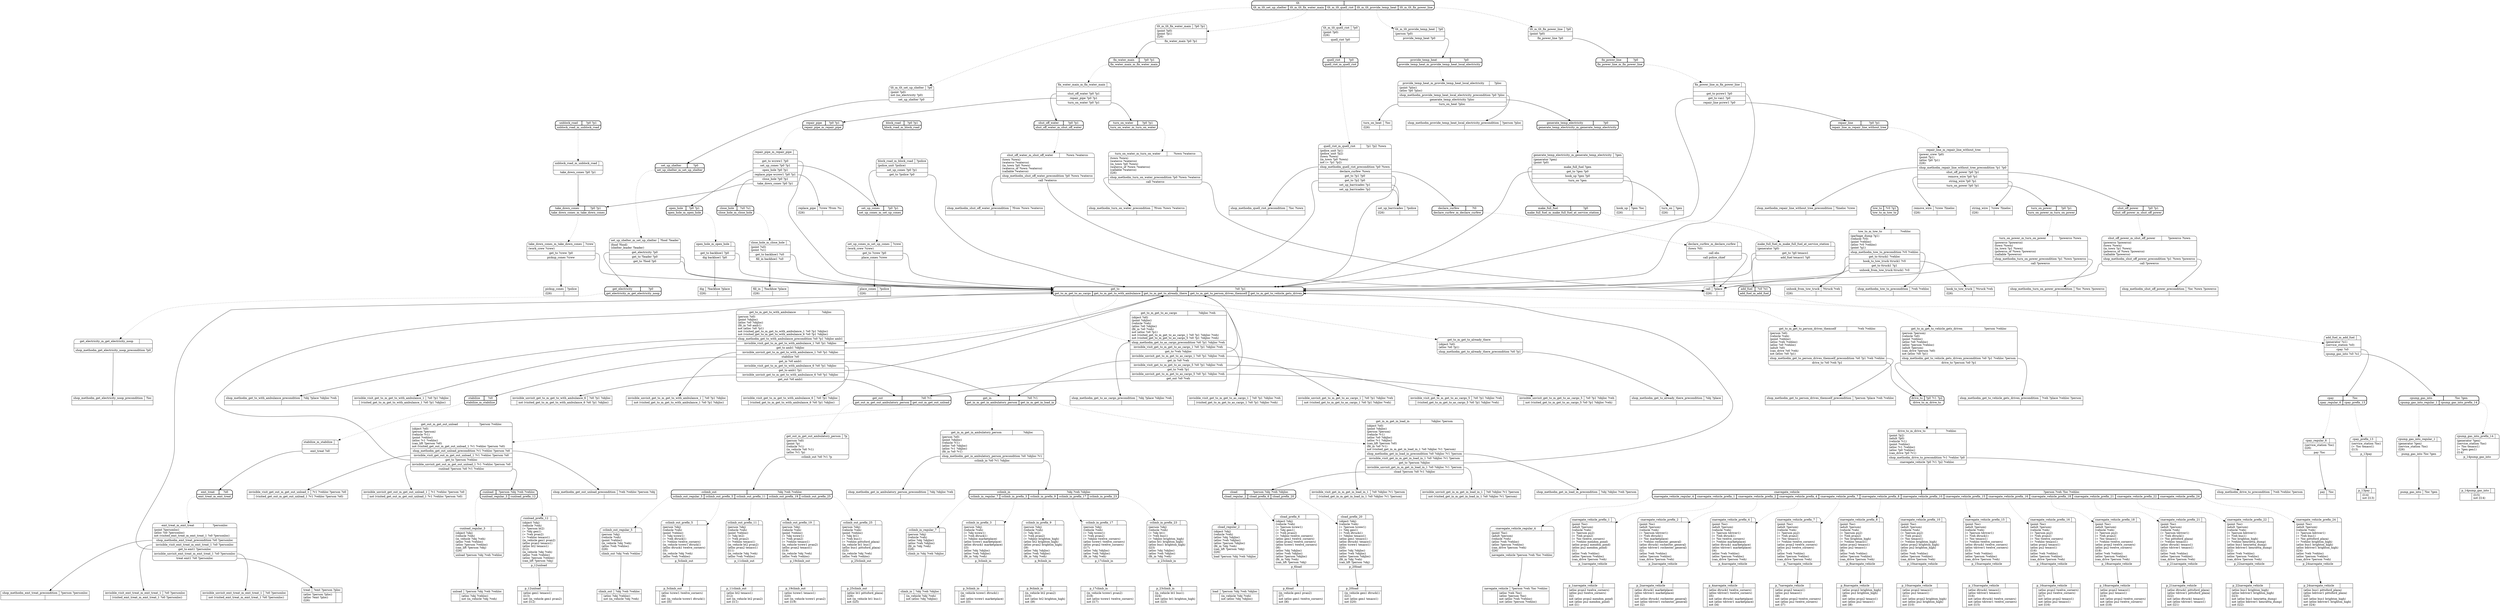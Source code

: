 // Generated by Hype
digraph "somedomain" {
  nodesep=1
  ranksep=1
  // Operators
  node [shape=record]
  "navegate_vehicle" [
    label="{{navegate_vehicle|?person ?veh ?loc ?vehloc}|{|(atloc ?veh ?loc)\l(atloc ?person ?loc)\lnot (atloc ?veh ?vehloc)\lnot (atloc ?person ?vehloc)\l}}"
  ]
  "climb_in" [
    label="{{climb_in|?obj ?veh ?objloc}|{|(in_vehicle ?obj ?veh)\lnot (atloc ?obj ?objloc)\l}}"
  ]
  "climb_out" [
    label="{{climb_out|?obj ?veh ?vehloc}|{|(atloc ?obj ?vehloc)\lnot (in_vehicle ?obj ?veh)\l}}"
  ]
  "load" [
    label="{{load|?person ?obj ?veh ?objloc}|{|(in_vehicle ?obj ?veh)\lnot (atloc ?obj ?objloc)\l}}"
  ]
  "unload" [
    label="{{unload|?person ?obj ?veh ?vehloc}|{|(atloc ?obj ?vehloc)\lnot (in_vehicle ?obj ?veh)\l}}"
  ]
  "treat" [
    label="{{treat|?emt ?person ?ploc}|{(atloc ?person ?ploc)\l(atloc ?emt ?ploc)\l(l26)\l|}}"
  ]
  "call" [
    label="{{call|?place}|{(l26)\l|}}"
  ]
  "remove_wire" [
    label="{{remove_wire|?crew ?lineloc}|{(l26)\l|}}"
  ]
  "string_wire" [
    label="{{string_wire|?crew ?lineloc}|{(l26)\l|}}"
  ]
  "hook_up" [
    label="{{hook_up|?gen ?loc}|{(l26)\l|}}"
  ]
  "turn_on" [
    label="{{turn_on|?gen}|{(l26)\l|}}"
  ]
  "pay" [
    label="{{pay|?loc}|{|}}"
  ]
  "pump_gas_into" [
    label="{{pump_gas_into|?loc ?gen}|{|}}"
  ]
  "turn_on_heat" [
    label="{{turn_on_heat|?loc}|{(l26)\l|}}"
  ]
  "set_up_barricades" [
    label="{{set_up_barricades|?police}|{(l26)\l|}}"
  ]
  "place_cones" [
    label="{{place_cones|?police}|{(l26)\l|}}"
  ]
  "pickup_cones" [
    label="{{pickup_cones|?police}|{(l26)\l|}}"
  ]
  "hook_to_tow_truck" [
    label="{{hook_to_tow_truck|?ttruck ?veh}|{(l26)\l|}}"
  ]
  "unhook_from_tow_truck" [
    label="{{unhook_from_tow_truck|?ttruck ?veh}|{(l26)\l|}}"
  ]
  "dig" [
    label="{{dig|?backhoe ?place}|{(l26)\l|}}"
  ]
  "fill_in" [
    label="{{fill_in|?backhoe ?place}|{(l26)\l|}}"
  ]
  "replace_pipe" [
    label="{{replace_pipe|?crew ?from ?to}|{(l26)\l|}}"
  ]
  "p_1navegate_vehicle" [
    label="{{p_1navegate_vehicle|}|{|(atloc pvan2 twelve_corners)\l(atloc pu2 twelve_corners)\l(l2)\lnot (atloc pvan2 mendon_pond)\lnot (atloc pu2 mendon_pond)\lnot (l1)\l}}"
  ]
  "p_2navegate_vehicle" [
    label="{{p_2navegate_vehicle|}|{|(atloc dtruck1 marketplace)\l(atloc tdriver1 marketplace)\l(l3)\lnot (atloc dtruck1 rochester_general)\lnot (atloc tdriver1 rochester_general)\lnot (l2)\l}}"
  ]
  "p_3climb_in" [
    label="{{p_3climb_in|}|{|(in_vehicle tcrew1 dtruck1)\l(l4)\lnot (atloc tcrew1 marketplace)\lnot (l3)\l}}"
  ]
  "p_4navegate_vehicle" [
    label="{{p_4navegate_vehicle|}|{|(atloc dtruck1 twelve_corners)\l(atloc tdriver1 twelve_corners)\l(l5)\lnot (atloc dtruck1 marketplace)\lnot (atloc tdriver1 marketplace)\lnot (l4)\l}}"
  ]
  "p_5climb_out" [
    label="{{p_5climb_out|}|{|(atloc tcrew1 twelve_corners)\l(l6)\lnot (in_vehicle tcrew1 dtruck1)\lnot (l5)\l}}"
  ]
  "p_6load" [
    label="{{p_6load|}|{|(in_vehicle gen1 pvan2)\l(l7)\lnot (atloc gen1 twelve_corners)\lnot (l6)\l}}"
  ]
  "p_7navegate_vehicle" [
    label="{{p_7navegate_vehicle|}|{|(atloc pvan2 texaco1)\l(atloc pu2 texaco1)\l(l8)\lnot (atloc pvan2 twelve_corners)\lnot (atloc pu2 twelve_corners)\lnot (l7)\l}}"
  ]
  "p_8navegate_vehicle" [
    label="{{p_8navegate_vehicle|}|{|(atloc pvan2 brighton_high)\l(atloc pu2 brighton_high)\l(l9)\lnot (atloc pvan2 texaco1)\lnot (atloc pu2 texaco1)\lnot (l8)\l}}"
  ]
  "p_9climb_in" [
    label="{{p_9climb_in|}|{|(in_vehicle ht2 pvan2)\l(l10)\lnot (atloc ht2 brighton_high)\lnot (l9)\l}}"
  ]
  "p_10navegate_vehicle" [
    label="{{p_10navegate_vehicle|}|{|(atloc pvan2 texaco1)\l(atloc pu2 texaco1)\l(l11)\lnot (atloc pvan2 brighton_high)\lnot (atloc pu2 brighton_high)\lnot (l10)\l}}"
  ]
  "p_11climb_out" [
    label="{{p_11climb_out|}|{|(atloc ht2 texaco1)\l(l12)\lnot (in_vehicle ht2 pvan2)\lnot (l11)\l}}"
  ]
  "p_12unload" [
    label="{{p_12unload|}|{|(atloc gen1 texaco1)\l(l13)\lnot (in_vehicle gen1 pvan2)\lnot (l12)\l}}"
  ]
  "p_13pay" [
    label="{{p_13pay|}|{|(l14)\lnot (l13)\l}}"
  ]
  "p_14pump_gas_into" [
    label="{{p_14pump_gas_into|}|{|(l15)\lnot (l14)\l}}"
  ]
  "p_15navegate_vehicle" [
    label="{{p_15navegate_vehicle|}|{|(atloc dtruck1 texaco1)\l(atloc tdriver1 texaco1)\l(l16)\lnot (atloc dtruck1 twelve_corners)\lnot (atloc tdriver1 twelve_corners)\lnot (l15)\l}}"
  ]
  "p_16navegate_vehicle" [
    label="{{p_16navegate_vehicle|}|{|(atloc pvan2 twelve_corners)\l(atloc pu2 twelve_corners)\l(l17)\lnot (atloc pvan2 texaco1)\lnot (atloc pu2 texaco1)\lnot (l16)\l}}"
  ]
  "p_17climb_in" [
    label="{{p_17climb_in|}|{|(in_vehicle tcrew1 pvan2)\l(l18)\lnot (atloc tcrew1 twelve_corners)\lnot (l17)\l}}"
  ]
  "p_18navegate_vehicle" [
    label="{{p_18navegate_vehicle|}|{|(atloc pvan2 texaco1)\l(atloc pu2 texaco1)\l(l19)\lnot (atloc pvan2 twelve_corners)\lnot (atloc pu2 twelve_corners)\lnot (l18)\l}}"
  ]
  "p_19climb_out" [
    label="{{p_19climb_out|}|{|(atloc tcrew1 texaco1)\l(l20)\lnot (in_vehicle tcrew1 pvan2)\lnot (l19)\l}}"
  ]
  "p_20load" [
    label="{{p_20load|}|{|(in_vehicle gen1 dtruck1)\l(l21)\lnot (atloc gen1 texaco1)\lnot (l20)\l}}"
  ]
  "p_21navegate_vehicle" [
    label="{{p_21navegate_vehicle|}|{|(atloc dtruck1 pittsford_plaza)\l(atloc tdriver1 pittsford_plaza)\l(l22)\lnot (atloc dtruck1 texaco1)\lnot (atloc tdriver1 texaco1)\lnot (l21)\l}}"
  ]
  "p_22navegate_vehicle" [
    label="{{p_22navegate_vehicle|}|{|(atloc bus1 brighton_high)\l(atloc bdriver1 brighton_high)\l(l23)\lnot (atloc bus1 henrietta_dump)\lnot (atloc bdriver1 henrietta_dump)\lnot (l22)\l}}"
  ]
  "p_23climb_in" [
    label="{{p_23climb_in|}|{|(in_vehicle ht1 bus1)\l(l24)\lnot (atloc ht1 brighton_high)\lnot (l23)\l}}"
  ]
  "p_24navegate_vehicle" [
    label="{{p_24navegate_vehicle|}|{|(atloc bus1 pittsford_plaza)\l(atloc bdriver1 pittsford_plaza)\l(l25)\lnot (atloc bus1 brighton_high)\lnot (atloc bdriver1 brighton_high)\lnot (l24)\l}}"
  ]
  "p_25climb_out" [
    label="{{p_25climb_out|}|{|(atloc ht1 pittsford_plaza)\l(l26)\lnot (in_vehicle ht1 bus1)\lnot (l25)\l}}"
  ]
  "shop_methodm_quell_riot_precondition" [
    label="{{shop_methodm_quell_riot_precondition|?loc ?town}|{|}}"
  ]
  "shop_methodm_provide_temp_heat_local_electricity_precondition" [
    label="{{shop_methodm_provide_temp_heat_local_electricity_precondition|?person ?ploc}|{|}}"
  ]
  "shop_methodm_get_electricity_noop_precondition" [
    label="{{shop_methodm_get_electricity_noop_precondition|?loc}|{|}}"
  ]
  "shop_methodm_tow_to_precondition" [
    label="{{shop_methodm_tow_to_precondition|?veh ?vehloc}|{|}}"
  ]
  "shop_methodm_repair_line_without_tree_precondition" [
    label="{{shop_methodm_repair_line_without_tree_precondition|?lineloc ?crew}|{|}}"
  ]
  "shop_methodm_shut_off_power_precondition" [
    label="{{shop_methodm_shut_off_power_precondition|?loc ?town ?powerco}|{|}}"
  ]
  "shop_methodm_turn_on_power_precondition" [
    label="{{shop_methodm_turn_on_power_precondition|?loc ?town ?powerco}|{|}}"
  ]
  "shop_methodm_shut_off_water_precondition" [
    label="{{shop_methodm_shut_off_water_precondition|?from ?town ?waterco}|{|}}"
  ]
  "shop_methodm_turn_on_water_precondition" [
    label="{{shop_methodm_turn_on_water_precondition|?from ?town ?waterco}|{|}}"
  ]
  "shop_methodm_emt_treat_precondition" [
    label="{{shop_methodm_emt_treat_precondition|?person ?personloc}|{|}}"
  ]
  "shop_methodm_get_to_already_there_precondition" [
    label="{{shop_methodm_get_to_already_there_precondition|?obj ?place}|{|}}"
  ]
  "shop_methodm_get_to_person_drives_themself_precondition" [
    label="{{shop_methodm_get_to_person_drives_themself_precondition|?person ?place ?veh ?vehloc}|{|}}"
  ]
  "shop_methodm_get_to_vehicle_gets_driven_precondition" [
    label="{{shop_methodm_get_to_vehicle_gets_driven_precondition|?veh ?place ?vehloc ?person}|{|}}"
  ]
  "shop_methodm_get_to_as_cargo_precondition" [
    label="{{shop_methodm_get_to_as_cargo_precondition|?obj ?place ?objloc ?veh}|{|}}"
  ]
  "shop_methodm_get_to_with_ambulance_precondition" [
    label="{{shop_methodm_get_to_with_ambulance_precondition|?obj ?place ?objloc ?veh}|{|}}"
  ]
  "shop_methodm_drive_to_precondition" [
    label="{{shop_methodm_drive_to_precondition|?veh ?vehloc ?person}|{|}}"
  ]
  "shop_methodm_get_in_ambulatory_person_precondition" [
    label="{{shop_methodm_get_in_ambulatory_person_precondition|?obj ?objloc ?veh}|{|}}"
  ]
  "shop_methodm_get_in_load_in_precondition" [
    label="{{shop_methodm_get_in_load_in_precondition|?obj ?objloc ?veh ?person}|{|}}"
  ]
  "shop_methodm_get_out_unload_precondition" [
    label="{{shop_methodm_get_out_unload_precondition|?veh ?vehloc ?person ?obj}|{|}}"
  ]
  "invisible_visit_get_to_m_get_to_as_cargo_1" [
    label="{{invisible_visit_get_to_m_get_to_as_cargo_1|?o0 ?p1 ?objloc ?veh}|{|(visited_get_to_m_get_to_as_cargo_1 ?o0 ?p1 ?objloc ?veh)\l}}"
  ]
  "invisible_unvisit_get_to_m_get_to_as_cargo_1" [
    label="{{invisible_unvisit_get_to_m_get_to_as_cargo_1|?o0 ?p1 ?objloc ?veh}|{|not (visited_get_to_m_get_to_as_cargo_1 ?o0 ?p1 ?objloc ?veh)\l}}"
  ]
  "invisible_visit_get_in_m_get_in_load_in_1" [
    label="{{invisible_visit_get_in_m_get_in_load_in_1|?o0 ?objloc ?v1 ?person}|{|(visited_get_in_m_get_in_load_in_1 ?o0 ?objloc ?v1 ?person)\l}}"
  ]
  "invisible_unvisit_get_in_m_get_in_load_in_1" [
    label="{{invisible_unvisit_get_in_m_get_in_load_in_1|?o0 ?objloc ?v1 ?person}|{|not (visited_get_in_m_get_in_load_in_1 ?o0 ?objloc ?v1 ?person)\l}}"
  ]
  "invisible_visit_get_to_m_get_to_as_cargo_5" [
    label="{{invisible_visit_get_to_m_get_to_as_cargo_5|?o0 ?p1 ?objloc ?veh}|{|(visited_get_to_m_get_to_as_cargo_5 ?o0 ?p1 ?objloc ?veh)\l}}"
  ]
  "invisible_unvisit_get_to_m_get_to_as_cargo_5" [
    label="{{invisible_unvisit_get_to_m_get_to_as_cargo_5|?o0 ?p1 ?objloc ?veh}|{|not (visited_get_to_m_get_to_as_cargo_5 ?o0 ?p1 ?objloc ?veh)\l}}"
  ]
  "invisible_visit_get_out_m_get_out_unload_1" [
    label="{{invisible_visit_get_out_m_get_out_unload_1|?v1 ?vehloc ?person ?o0}|{|(visited_get_out_m_get_out_unload_1 ?v1 ?vehloc ?person ?o0)\l}}"
  ]
  "invisible_unvisit_get_out_m_get_out_unload_1" [
    label="{{invisible_unvisit_get_out_m_get_out_unload_1|?v1 ?vehloc ?person ?o0}|{|not (visited_get_out_m_get_out_unload_1 ?v1 ?vehloc ?person ?o0)\l}}"
  ]
  "invisible_visit_get_to_m_get_to_with_ambulance_1" [
    label="{{invisible_visit_get_to_m_get_to_with_ambulance_1|?o0 ?p1 ?objloc}|{|(visited_get_to_m_get_to_with_ambulance_1 ?o0 ?p1 ?objloc)\l}}"
  ]
  "invisible_unvisit_get_to_m_get_to_with_ambulance_1" [
    label="{{invisible_unvisit_get_to_m_get_to_with_ambulance_1|?o0 ?p1 ?objloc}|{|not (visited_get_to_m_get_to_with_ambulance_1 ?o0 ?p1 ?objloc)\l}}"
  ]
  "invisible_visit_emt_treat_m_emt_treat_1" [
    label="{{invisible_visit_emt_treat_m_emt_treat_1|?o0 ?personloc}|{|(visited_emt_treat_m_emt_treat_1 ?o0 ?personloc)\l}}"
  ]
  "invisible_unvisit_emt_treat_m_emt_treat_1" [
    label="{{invisible_unvisit_emt_treat_m_emt_treat_1|?o0 ?personloc}|{|not (visited_emt_treat_m_emt_treat_1 ?o0 ?personloc)\l}}"
  ]
  "invisible_visit_get_to_m_get_to_with_ambulance_6" [
    label="{{invisible_visit_get_to_m_get_to_with_ambulance_6|?o0 ?p1 ?objloc}|{|(visited_get_to_m_get_to_with_ambulance_6 ?o0 ?p1 ?objloc)\l}}"
  ]
  "invisible_unvisit_get_to_m_get_to_with_ambulance_6" [
    label="{{invisible_unvisit_get_to_m_get_to_with_ambulance_6|?o0 ?p1 ?objloc}|{|not (visited_get_to_m_get_to_with_ambulance_6 ?o0 ?p1 ?objloc)\l}}"
  ]
  // Methods
  node [shape=Mrecord]
  "tlt" [
    style=bold
    label="{{tlt|}|{<n0>tlt_m_tlt_set_up_shelter|<n1>tlt_m_tlt_fix_water_main|<n2>tlt_m_tlt_quell_riot|<n3>tlt_m_tlt_provide_temp_heat|<n4>tlt_m_tlt_fix_power_line}}"
  ]
  "label_tlt_m_tlt_set_up_shelter" [
    label="{{tlt_m_tlt_set_up_shelter|?p0}|(point ?p0)\lnot (no_electricity ?p0)\l|<n0>set_up_shelter ?p0}"
  ]
  "tlt":n0 -> "label_tlt_m_tlt_set_up_shelter" [style=dotted]
  "label_tlt_m_tlt_set_up_shelter":n0 -> "set_up_shelter"
  "label_tlt_m_tlt_fix_water_main" [
    label="{{tlt_m_tlt_fix_water_main|?p0 ?p1}|(point ?p0)\l(point ?p1)\l(l26)\l|<n0>fix_water_main ?p0 ?p1}"
  ]
  "tlt":n1 -> "label_tlt_m_tlt_fix_water_main" [style=dotted]
  "label_tlt_m_tlt_fix_water_main":n0 -> "fix_water_main"
  "label_tlt_m_tlt_quell_riot" [
    label="{{tlt_m_tlt_quell_riot|?p0}|(point ?p0)\l(l26)\l|<n0>quell_riot ?p0}"
  ]
  "tlt":n2 -> "label_tlt_m_tlt_quell_riot" [style=dotted]
  "label_tlt_m_tlt_quell_riot":n0 -> "quell_riot"
  "label_tlt_m_tlt_provide_temp_heat" [
    label="{{tlt_m_tlt_provide_temp_heat|?p0}|(person ?p0)\l|<n0>provide_temp_heat ?p0}"
  ]
  "tlt":n3 -> "label_tlt_m_tlt_provide_temp_heat" [style=dotted]
  "label_tlt_m_tlt_provide_temp_heat":n0 -> "provide_temp_heat"
  "label_tlt_m_tlt_fix_power_line" [
    label="{{tlt_m_tlt_fix_power_line|?p0}|(point ?p0)\l|<n0>fix_power_line ?p0}"
  ]
  "tlt":n4 -> "label_tlt_m_tlt_fix_power_line" [style=dotted]
  "label_tlt_m_tlt_fix_power_line":n0 -> "fix_power_line"
  "set_up_shelter" [
    style=bold
    label="{{set_up_shelter|?p0}|{<n0>set_up_shelter_m_set_up_shelter}}"
  ]
  "label_set_up_shelter_m_set_up_shelter" [
    label="{{set_up_shelter_m_set_up_shelter|?food ?leader}|(food ?food)\l(shelter_leader ?leader)\l|<n0>get_electricity ?p0|<n1>get_to ?leader ?p0|<n2>get_to ?food ?p0}"
  ]
  "set_up_shelter":n0 -> "label_set_up_shelter_m_set_up_shelter" [style=dotted]
  "label_set_up_shelter_m_set_up_shelter":n0 -> "get_electricity"
  "label_set_up_shelter_m_set_up_shelter":n1 -> "get_to"
  "label_set_up_shelter_m_set_up_shelter":n2 -> "get_to"
  "fix_water_main" [
    style=bold
    label="{{fix_water_main|?p0 ?p1}|{<n0>fix_water_main_m_fix_water_main}}"
  ]
  "label_fix_water_main_m_fix_water_main" [
    label="{{fix_water_main_m_fix_water_main|}||<n0>shut_off_water ?p0 ?p1|<n1>repair_pipe ?p0 ?p1|<n2>turn_on_water ?p0 ?p1}"
  ]
  "fix_water_main":n0 -> "label_fix_water_main_m_fix_water_main" [style=dotted]
  "label_fix_water_main_m_fix_water_main":n0 -> "shut_off_water"
  "label_fix_water_main_m_fix_water_main":n1 -> "repair_pipe"
  "label_fix_water_main_m_fix_water_main":n2 -> "turn_on_water"
  "quell_riot" [
    style=bold
    label="{{quell_riot|?p0}|{<n0>quell_riot_m_quell_riot}}"
  ]
  "label_quell_riot_m_quell_riot" [
    label="{{quell_riot_m_quell_riot|?p1 ?p2 ?town}|(police_unit ?p1)\l(police_unit ?p2)\l(town ?town)\l(in_town ?p0 ?town)\lnot (= ?p1 ?p2)\l|<n0>shop_methodm_quell_riot_precondition ?p0 ?town|<n1>declare_curfew ?town|<n2>get_to ?p1 ?p0|<n3>get_to ?p2 ?p0|<n4>set_up_barricades ?p1|<n5>set_up_barricades ?p2}"
  ]
  "quell_riot":n0 -> "label_quell_riot_m_quell_riot" [style=dotted]
  "label_quell_riot_m_quell_riot":n0 -> "shop_methodm_quell_riot_precondition"
  "label_quell_riot_m_quell_riot":n1 -> "declare_curfew"
  "label_quell_riot_m_quell_riot":n2 -> "get_to"
  "label_quell_riot_m_quell_riot":n3 -> "get_to"
  "label_quell_riot_m_quell_riot":n4 -> "set_up_barricades"
  "label_quell_riot_m_quell_riot":n5 -> "set_up_barricades"
  "provide_temp_heat" [
    style=bold
    label="{{provide_temp_heat|?p0}|{<n0>provide_temp_heat_m_provide_temp_heat_local_electricity}}"
  ]
  "label_provide_temp_heat_m_provide_temp_heat_local_electricity" [
    label="{{provide_temp_heat_m_provide_temp_heat_local_electricity|?ploc}|(point ?ploc)\l(atloc ?p0 ?ploc)\l|<n0>shop_methodm_provide_temp_heat_local_electricity_precondition ?p0 ?ploc|<n1>generate_temp_electricity ?ploc|<n2>turn_on_heat ?ploc}"
  ]
  "provide_temp_heat":n0 -> "label_provide_temp_heat_m_provide_temp_heat_local_electricity" [style=dotted]
  "label_provide_temp_heat_m_provide_temp_heat_local_electricity":n0 -> "shop_methodm_provide_temp_heat_local_electricity_precondition"
  "label_provide_temp_heat_m_provide_temp_heat_local_electricity":n1 -> "generate_temp_electricity"
  "label_provide_temp_heat_m_provide_temp_heat_local_electricity":n2 -> "turn_on_heat"
  "fix_power_line" [
    style=bold
    label="{{fix_power_line|?p0}|{<n0>fix_power_line_m_fix_power_line}}"
  ]
  "label_fix_power_line_m_fix_power_line" [
    label="{{fix_power_line_m_fix_power_line|}||<n0>get_to pcrew1 ?p0|<n1>get_to van1 ?p0|<n2>repair_line pcrew1 ?p0}"
  ]
  "fix_power_line":n0 -> "label_fix_power_line_m_fix_power_line" [style=dotted]
  "label_fix_power_line_m_fix_power_line":n0 -> "get_to"
  "label_fix_power_line_m_fix_power_line":n1 -> "get_to"
  "label_fix_power_line_m_fix_power_line":n2 -> "repair_line"
  "turn_on_power" [
    style=bold
    label="{{turn_on_power|?p0 ?p1}|{<n0>turn_on_power_m_turn_on_power}}"
  ]
  "label_turn_on_power_m_turn_on_power" [
    label="{{turn_on_power_m_turn_on_power|?powerco ?town}|(powerco ?powerco)\l(town ?town)\l(in_town ?p1 ?town)\l(powerco_of ?town ?powerco)\l(callable ?powerco)\l|<n0>shop_methodm_turn_on_power_precondition ?p1 ?town ?powerco|<n1>call ?powerco}"
  ]
  "turn_on_power":n0 -> "label_turn_on_power_m_turn_on_power" [style=dotted]
  "label_turn_on_power_m_turn_on_power":n0 -> "shop_methodm_turn_on_power_precondition"
  "label_turn_on_power_m_turn_on_power":n1 -> "call"
  "close_hole" [
    style=bold
    label="{{close_hole|?u0 ?u1}|{<n0>close_hole_m_close_hole}}"
  ]
  "label_close_hole_m_close_hole" [
    label="{{close_hole_m_close_hole|}|(point ?u0)\l(point ?u1)\l|<n0>get_to backhoe1 ?u0|<n1>fill_in backhoe1 ?u0}"
  ]
  "close_hole":n0 -> "label_close_hole_m_close_hole" [style=dotted]
  "label_close_hole_m_close_hole":n0 -> "get_to"
  "label_close_hole_m_close_hole":n1 -> "fill_in"
  "set_up_cones" [
    style=bold
    label="{{set_up_cones|?p0 ?p1}|{<n0>set_up_cones_m_set_up_cones}}"
  ]
  "label_set_up_cones_m_set_up_cones" [
    label="{{set_up_cones_m_set_up_cones|?crew}|(work_crew ?crew)\l|<n0>get_to ?crew ?p0|<n1>place_cones ?crew}"
  ]
  "set_up_cones":n0 -> "label_set_up_cones_m_set_up_cones" [style=dotted]
  "label_set_up_cones_m_set_up_cones":n0 -> "get_to"
  "label_set_up_cones_m_set_up_cones":n1 -> "place_cones"
  "get_in" [
    style=bold
    label="{{get_in|?o0 ?v1}|{<n0>get_in_m_get_in_ambulatory_person|<n1>get_in_m_get_in_load_in}}"
  ]
  "label_get_in_m_get_in_ambulatory_person" [
    label="{{get_in_m_get_in_ambulatory_person|?objloc}|(person ?o0)\l(point ?objloc)\l(vehicle ?v1)\l(atloc ?o0 ?objloc)\l(atloc ?v1 ?objloc)\l(fit_in ?o0 ?v1)\l|<n0>shop_methodm_get_in_ambulatory_person_precondition ?o0 ?objloc ?v1|<n1>cclimb_in ?o0 ?v1 ?objloc}"
  ]
  "get_in":n0 -> "label_get_in_m_get_in_ambulatory_person" [style=dotted]
  "label_get_in_m_get_in_ambulatory_person":n0 -> "shop_methodm_get_in_ambulatory_person_precondition"
  "label_get_in_m_get_in_ambulatory_person":n1 -> "cclimb_in"
  "label_get_in_m_get_in_load_in" [
    label="{{get_in_m_get_in_load_in|?objloc ?person}|(object ?o0)\l(point ?objloc)\l(person ?person)\l(vehicle ?v1)\l(atloc ?o0 ?objloc)\l(atloc ?v1 ?objloc)\l(can_lift ?person ?o0)\l(fit_in ?o0 ?v1)\lnot (visited_get_in_m_get_in_load_in_1 ?o0 ?objloc ?v1 ?person)\l|<n0>shop_methodm_get_in_load_in_precondition ?o0 ?objloc ?v1 ?person|<n1>invisible_visit_get_in_m_get_in_load_in_1 ?o0 ?objloc ?v1 ?person|<n2>get_to ?person ?objloc|<n3>invisible_unvisit_get_in_m_get_in_load_in_1 ?o0 ?objloc ?v1 ?person|<n4>cload ?person ?o0 ?v1 ?objloc}"
  ]
  "get_in":n1 -> "label_get_in_m_get_in_load_in" [style=dotted]
  "label_get_in_m_get_in_load_in":n0 -> "shop_methodm_get_in_load_in_precondition"
  "label_get_in_m_get_in_load_in":n1 -> "invisible_visit_get_in_m_get_in_load_in_1"
  "label_get_in_m_get_in_load_in":n2 -> "get_to"
  "label_get_in_m_get_in_load_in":n3 -> "invisible_unvisit_get_in_m_get_in_load_in_1"
  "label_get_in_m_get_in_load_in":n4 -> "cload"
  "get_to" [
    style=bold
    label="{{get_to|?o0 ?p1}|{<n0>get_to_m_get_to_as_cargo|<n1>get_to_m_get_to_with_ambulance|<n2>get_to_m_get_to_already_there|<n3>get_to_m_get_to_person_drives_themself|<n4>get_to_m_get_to_vehicle_gets_driven}}"
  ]
  "label_get_to_m_get_to_as_cargo" [
    label="{{get_to_m_get_to_as_cargo|?objloc ?veh}|(object ?o0)\l(point ?objloc)\l(vehicle ?veh)\l(atloc ?o0 ?objloc)\l(fit_in ?o0 ?veh)\lnot (atloc ?o0 ?p1)\lnot (visited_get_to_m_get_to_as_cargo_1 ?o0 ?p1 ?objloc ?veh)\lnot (visited_get_to_m_get_to_as_cargo_5 ?o0 ?p1 ?objloc ?veh)\l|<n0>shop_methodm_get_to_as_cargo_precondition ?o0 ?p1 ?objloc ?veh|<n1>invisible_visit_get_to_m_get_to_as_cargo_1 ?o0 ?p1 ?objloc ?veh|<n2>get_to ?veh ?objloc|<n3>invisible_unvisit_get_to_m_get_to_as_cargo_1 ?o0 ?p1 ?objloc ?veh|<n4>get_in ?o0 ?veh|<n5>invisible_visit_get_to_m_get_to_as_cargo_5 ?o0 ?p1 ?objloc ?veh|<n6>get_to ?veh ?p1|<n7>invisible_unvisit_get_to_m_get_to_as_cargo_5 ?o0 ?p1 ?objloc ?veh|<n8>get_out ?o0 ?veh}"
  ]
  "get_to":n0 -> "label_get_to_m_get_to_as_cargo" [style=dotted]
  "label_get_to_m_get_to_as_cargo":n0 -> "shop_methodm_get_to_as_cargo_precondition"
  "label_get_to_m_get_to_as_cargo":n1 -> "invisible_visit_get_to_m_get_to_as_cargo_1"
  "label_get_to_m_get_to_as_cargo":n2 -> "get_to"
  "label_get_to_m_get_to_as_cargo":n3 -> "invisible_unvisit_get_to_m_get_to_as_cargo_1"
  "label_get_to_m_get_to_as_cargo":n4 -> "get_in"
  "label_get_to_m_get_to_as_cargo":n5 -> "invisible_visit_get_to_m_get_to_as_cargo_5"
  "label_get_to_m_get_to_as_cargo":n6 -> "get_to"
  "label_get_to_m_get_to_as_cargo":n7 -> "invisible_unvisit_get_to_m_get_to_as_cargo_5"
  "label_get_to_m_get_to_as_cargo":n8 -> "get_out"
  "label_get_to_m_get_to_with_ambulance" [
    label="{{get_to_m_get_to_with_ambulance|?objloc}|(person ?o0)\l(point ?objloc)\l(atloc ?o0 ?objloc)\l(fit_in ?o0 amb1)\lnot (atloc ?o0 ?p1)\lnot (visited_get_to_m_get_to_with_ambulance_1 ?o0 ?p1 ?objloc)\lnot (visited_get_to_m_get_to_with_ambulance_6 ?o0 ?p1 ?objloc)\l|<n0>shop_methodm_get_to_with_ambulance_precondition ?o0 ?p1 ?objloc amb1|<n1>invisible_visit_get_to_m_get_to_with_ambulance_1 ?o0 ?p1 ?objloc|<n2>get_to amb1 ?objloc|<n3>invisible_unvisit_get_to_m_get_to_with_ambulance_1 ?o0 ?p1 ?objloc|<n4>stabilize ?o0|<n5>get_in ?o0 amb1|<n6>invisible_visit_get_to_m_get_to_with_ambulance_6 ?o0 ?p1 ?objloc|<n7>get_to amb1 ?p1|<n8>invisible_unvisit_get_to_m_get_to_with_ambulance_6 ?o0 ?p1 ?objloc|<n9>get_out ?o0 amb1}"
  ]
  "get_to":n1 -> "label_get_to_m_get_to_with_ambulance" [style=dotted]
  "label_get_to_m_get_to_with_ambulance":n0 -> "shop_methodm_get_to_with_ambulance_precondition"
  "label_get_to_m_get_to_with_ambulance":n1 -> "invisible_visit_get_to_m_get_to_with_ambulance_1"
  "label_get_to_m_get_to_with_ambulance":n2 -> "get_to"
  "label_get_to_m_get_to_with_ambulance":n3 -> "invisible_unvisit_get_to_m_get_to_with_ambulance_1"
  "label_get_to_m_get_to_with_ambulance":n4 -> "stabilize"
  "label_get_to_m_get_to_with_ambulance":n5 -> "get_in"
  "label_get_to_m_get_to_with_ambulance":n6 -> "invisible_visit_get_to_m_get_to_with_ambulance_6"
  "label_get_to_m_get_to_with_ambulance":n7 -> "get_to"
  "label_get_to_m_get_to_with_ambulance":n8 -> "invisible_unvisit_get_to_m_get_to_with_ambulance_6"
  "label_get_to_m_get_to_with_ambulance":n9 -> "get_out"
  "label_get_to_m_get_to_already_there" [
    label="{{get_to_m_get_to_already_there|}|(object ?o0)\l(atloc ?o0 ?p1)\l|<n0>shop_methodm_get_to_already_there_precondition ?o0 ?p1}"
  ]
  "get_to":n2 -> "label_get_to_m_get_to_already_there" [style=dotted]
  "label_get_to_m_get_to_already_there":n0 -> "shop_methodm_get_to_already_there_precondition"
  "label_get_to_m_get_to_person_drives_themself" [
    label="{{get_to_m_get_to_person_drives_themself|?veh ?vehloc}|(person ?o0)\l(vehicle ?veh)\l(point ?vehloc)\l(atloc ?veh ?vehloc)\l(atloc ?o0 ?vehloc)\l(adult ?o0)\l(can_drive ?o0 ?veh)\lnot (atloc ?o0 ?p1)\l|<n0>shop_methodm_get_to_person_drives_themself_precondition ?o0 ?p1 ?veh ?vehloc|<n1>drive_to ?o0 ?veh ?p1}"
  ]
  "get_to":n3 -> "label_get_to_m_get_to_person_drives_themself" [style=dotted]
  "label_get_to_m_get_to_person_drives_themself":n0 -> "shop_methodm_get_to_person_drives_themself_precondition"
  "label_get_to_m_get_to_person_drives_themself":n1 -> "drive_to"
  "label_get_to_m_get_to_vehicle_gets_driven" [
    label="{{get_to_m_get_to_vehicle_gets_driven|?person ?vehloc}|(person ?person)\l(vehicle ?o0)\l(point ?vehloc)\l(atloc ?o0 ?vehloc)\l(atloc ?person ?vehloc)\l(adult ?person)\l(can_drive ?person ?o0)\lnot (atloc ?o0 ?p1)\l|<n0>shop_methodm_get_to_vehicle_gets_driven_precondition ?o0 ?p1 ?vehloc ?person|<n1>drive_to ?person ?o0 ?p1}"
  ]
  "get_to":n4 -> "label_get_to_m_get_to_vehicle_gets_driven" [style=dotted]
  "label_get_to_m_get_to_vehicle_gets_driven":n0 -> "shop_methodm_get_to_vehicle_gets_driven_precondition"
  "label_get_to_m_get_to_vehicle_gets_driven":n1 -> "drive_to"
  "block_road" [
    style=bold
    label="{{block_road|?p0 ?p1}|{<n0>block_road_m_block_road}}"
  ]
  "label_block_road_m_block_road" [
    label="{{block_road_m_block_road|?police}|(police_unit ?police)\l|<n0>set_up_cones ?p0 ?p1|<n1>get_to ?police ?p0}"
  ]
  "block_road":n0 -> "label_block_road_m_block_road" [style=dotted]
  "label_block_road_m_block_road":n0 -> "set_up_cones"
  "label_block_road_m_block_road":n1 -> "get_to"
  "take_down_cones" [
    style=bold
    label="{{take_down_cones|?p0 ?p1}|{<n0>take_down_cones_m_take_down_cones}}"
  ]
  "label_take_down_cones_m_take_down_cones" [
    label="{{take_down_cones_m_take_down_cones|?crew}|(work_crew ?crew)\l|<n0>get_to ?crew ?p0|<n1>pickup_cones ?crew}"
  ]
  "take_down_cones":n0 -> "label_take_down_cones_m_take_down_cones" [style=dotted]
  "label_take_down_cones_m_take_down_cones":n0 -> "get_to"
  "label_take_down_cones_m_take_down_cones":n1 -> "pickup_cones"
  "shut_off_power" [
    style=bold
    label="{{shut_off_power|?p0 ?p1}|{<n0>shut_off_power_m_shut_off_power}}"
  ]
  "label_shut_off_power_m_shut_off_power" [
    label="{{shut_off_power_m_shut_off_power|?powerco ?town}|(powerco ?powerco)\l(town ?town)\l(in_town ?p1 ?town)\l(powerco_of ?town ?powerco)\l(callable ?powerco)\l|<n0>shop_methodm_shut_off_power_precondition ?p1 ?town ?powerco|<n1>call ?powerco}"
  ]
  "shut_off_power":n0 -> "label_shut_off_power_m_shut_off_power" [style=dotted]
  "label_shut_off_power_m_shut_off_power":n0 -> "shop_methodm_shut_off_power_precondition"
  "label_shut_off_power_m_shut_off_power":n1 -> "call"
  "open_hole" [
    style=bold
    label="{{open_hole|?p0 ?p1}|{<n0>open_hole_m_open_hole}}"
  ]
  "label_open_hole_m_open_hole" [
    label="{{open_hole_m_open_hole|}||<n0>get_to backhoe1 ?p0|<n1>dig backhoe1 ?p0}"
  ]
  "open_hole":n0 -> "label_open_hole_m_open_hole" [style=dotted]
  "label_open_hole_m_open_hole":n0 -> "get_to"
  "label_open_hole_m_open_hole":n1 -> "dig"
  "declare_curfew" [
    style=bold
    label="{{declare_curfew|?t0}|{<n0>declare_curfew_m_declare_curfew}}"
  ]
  "label_declare_curfew_m_declare_curfew" [
    label="{{declare_curfew_m_declare_curfew|}|(town ?t0)\l|<n0>call ebs|<n1>call police_chief}"
  ]
  "declare_curfew":n0 -> "label_declare_curfew_m_declare_curfew" [style=dotted]
  "label_declare_curfew_m_declare_curfew":n0 -> "call"
  "label_declare_curfew_m_declare_curfew":n1 -> "call"
  "turn_on_water" [
    style=bold
    label="{{turn_on_water|?p0 ?p1}|{<n0>turn_on_water_m_turn_on_water}}"
  ]
  "label_turn_on_water_m_turn_on_water" [
    label="{{turn_on_water_m_turn_on_water|?town ?waterco}|(town ?town)\l(waterco ?waterco)\l(in_town ?p0 ?town)\l(waterco_of ?town ?waterco)\l(callable ?waterco)\l(l26)\l|<n0>shop_methodm_turn_on_water_precondition ?p0 ?town ?waterco|<n1>call ?waterco}"
  ]
  "turn_on_water":n0 -> "label_turn_on_water_m_turn_on_water" [style=dotted]
  "label_turn_on_water_m_turn_on_water":n0 -> "shop_methodm_turn_on_water_precondition"
  "label_turn_on_water_m_turn_on_water":n1 -> "call"
  "shut_off_water" [
    style=bold
    label="{{shut_off_water|?p0 ?p1}|{<n0>shut_off_water_m_shut_off_water}}"
  ]
  "label_shut_off_water_m_shut_off_water" [
    label="{{shut_off_water_m_shut_off_water|?town ?waterco}|(town ?town)\l(waterco ?waterco)\l(in_town ?p0 ?town)\l(waterco_of ?town ?waterco)\l(callable ?waterco)\l|<n0>shop_methodm_shut_off_water_precondition ?p0 ?town ?waterco|<n1>call ?waterco}"
  ]
  "shut_off_water":n0 -> "label_shut_off_water_m_shut_off_water" [style=dotted]
  "label_shut_off_water_m_shut_off_water":n0 -> "shop_methodm_shut_off_water_precondition"
  "label_shut_off_water_m_shut_off_water":n1 -> "call"
  "drive_to" [
    style=bold
    label="{{drive_to|?p0 ?v1 ?p2}|{<n0>drive_to_m_drive_to}}"
  ]
  "label_drive_to_m_drive_to" [
    label="{{drive_to_m_drive_to|?vehloc}|(point ?p2)\l(adult ?p0)\l(vehicle ?v1)\l(point ?vehloc)\l(atloc ?v1 ?vehloc)\l(atloc ?p0 ?vehloc)\l(can_drive ?p0 ?v1)\l|<n0>shop_methodm_drive_to_precondition ?v1 ?vehloc ?p0|<n1>cnavegate_vehicle ?p0 ?v1 ?p2 ?vehloc}"
  ]
  "drive_to":n0 -> "label_drive_to_m_drive_to" [style=dotted]
  "label_drive_to_m_drive_to":n0 -> "shop_methodm_drive_to_precondition"
  "label_drive_to_m_drive_to":n1 -> "cnavegate_vehicle"
  "stabilize" [
    style=bold
    label="{{stabilize|?o0}|{<n0>stabilize_m_stabilize}}"
  ]
  "label_stabilize_m_stabilize" [
    label="{{stabilize_m_stabilize|}||<n0>emt_treat ?o0}"
  ]
  "stabilize":n0 -> "label_stabilize_m_stabilize" [style=dotted]
  "label_stabilize_m_stabilize":n0 -> "emt_treat"
  "unblock_road" [
    style=bold
    label="{{unblock_road|?p0 ?p1}|{<n0>unblock_road_m_unblock_road}}"
  ]
  "label_unblock_road_m_unblock_road" [
    label="{{unblock_road_m_unblock_road|}||<n0>take_down_cones ?p0 ?p1}"
  ]
  "unblock_road":n0 -> "label_unblock_road_m_unblock_road" [style=dotted]
  "label_unblock_road_m_unblock_road":n0 -> "take_down_cones"
  "tow_to" [
    style=bold
    label="{{tow_to|?v0 ?g1}|{<n0>tow_to_m_tow_to}}"
  ]
  "label_tow_to_m_tow_to" [
    label="{{tow_to_m_tow_to|?vehloc}|(garbage_dump ?g1)\l(vehicle ?v0)\l(point ?vehloc)\l(atloc ?v0 ?vehloc)\l(point ?g1)\l|<n0>shop_methodm_tow_to_precondition ?v0 ?vehloc|<n1>get_to ttruck1 ?vehloc|<n2>hook_to_tow_truck ttruck1 ?v0|<n3>get_to ttruck1 ?g1|<n4>unhook_from_tow_truck ttruck1 ?v0}"
  ]
  "tow_to":n0 -> "label_tow_to_m_tow_to" [style=dotted]
  "label_tow_to_m_tow_to":n0 -> "shop_methodm_tow_to_precondition"
  "label_tow_to_m_tow_to":n1 -> "get_to"
  "label_tow_to_m_tow_to":n2 -> "hook_to_tow_truck"
  "label_tow_to_m_tow_to":n3 -> "get_to"
  "label_tow_to_m_tow_to":n4 -> "unhook_from_tow_truck"
  "repair_line" [
    style=bold
    label="{{repair_line|?p0 ?p1}|{<n0>repair_line_m_repair_line_without_tree}}"
  ]
  "label_repair_line_m_repair_line_without_tree" [
    label="{{repair_line_m_repair_line_without_tree|}|(power_crew ?p0)\l(point ?p1)\l(atloc ?p0 ?p1)\l(l26)\l|<n0>shop_methodm_repair_line_without_tree_precondition ?p1 ?p0|<n1>shut_off_power ?p0 ?p1|<n2>remove_wire ?p0 ?p1|<n3>string_wire ?p0 ?p1|<n4>turn_on_power ?p0 ?p1}"
  ]
  "repair_line":n0 -> "label_repair_line_m_repair_line_without_tree" [style=dotted]
  "label_repair_line_m_repair_line_without_tree":n0 -> "shop_methodm_repair_line_without_tree_precondition"
  "label_repair_line_m_repair_line_without_tree":n1 -> "shut_off_power"
  "label_repair_line_m_repair_line_without_tree":n2 -> "remove_wire"
  "label_repair_line_m_repair_line_without_tree":n3 -> "string_wire"
  "label_repair_line_m_repair_line_without_tree":n4 -> "turn_on_power"
  "add_fuel" [
    style=bold
    label="{{add_fuel|?s0 ?o1}|{<n0>add_fuel_m_add_fuel}}"
  ]
  "label_add_fuel_m_add_fuel" [
    label="{{add_fuel_m_add_fuel|}|(generator ?o1)\l(service_station ?s0)\l|<n0>cpay ?s0|<n1>cpump_gas_into ?s0 ?o1}"
  ]
  "add_fuel":n0 -> "label_add_fuel_m_add_fuel" [style=dotted]
  "label_add_fuel_m_add_fuel":n0 -> "cpay"
  "label_add_fuel_m_add_fuel":n1 -> "cpump_gas_into"
  "get_out" [
    style=bold
    label="{{get_out|?o0 ?v1}|{<n0>get_out_m_get_out_ambulatory_person|<n1>get_out_m_get_out_unload}}"
  ]
  "label_get_out_m_get_out_ambulatory_person" [
    label="{{get_out_m_get_out_ambulatory_person|?p}|(person ?o0)\l(point ?p)\l(vehicle ?v1)\l(in_vehicle ?o0 ?v1)\l(atloc ?v1 ?p)\l|<n0>cclimb_out ?o0 ?v1 ?p}"
  ]
  "get_out":n0 -> "label_get_out_m_get_out_ambulatory_person" [style=dotted]
  "label_get_out_m_get_out_ambulatory_person":n0 -> "cclimb_out"
  "label_get_out_m_get_out_unload" [
    label="{{get_out_m_get_out_unload|?person ?vehloc}|(object ?o0)\l(person ?person)\l(vehicle ?v1)\l(point ?vehloc)\l(atloc ?v1 ?vehloc)\l(can_lift ?person ?o0)\lnot (visited_get_out_m_get_out_unload_1 ?v1 ?vehloc ?person ?o0)\l|<n0>shop_methodm_get_out_unload_precondition ?v1 ?vehloc ?person ?o0|<n1>invisible_visit_get_out_m_get_out_unload_1 ?v1 ?vehloc ?person ?o0|<n2>get_to ?person ?vehloc|<n3>invisible_unvisit_get_out_m_get_out_unload_1 ?v1 ?vehloc ?person ?o0|<n4>cunload ?person ?o0 ?v1 ?vehloc}"
  ]
  "get_out":n1 -> "label_get_out_m_get_out_unload" [style=dotted]
  "label_get_out_m_get_out_unload":n0 -> "shop_methodm_get_out_unload_precondition"
  "label_get_out_m_get_out_unload":n1 -> "invisible_visit_get_out_m_get_out_unload_1"
  "label_get_out_m_get_out_unload":n2 -> "get_to"
  "label_get_out_m_get_out_unload":n3 -> "invisible_unvisit_get_out_m_get_out_unload_1"
  "label_get_out_m_get_out_unload":n4 -> "cunload"
  "repair_pipe" [
    style=bold
    label="{{repair_pipe|?p0 ?p1}|{<n0>repair_pipe_m_repair_pipe}}"
  ]
  "label_repair_pipe_m_repair_pipe" [
    label="{{repair_pipe_m_repair_pipe|}||<n0>get_to wcrew1 ?p0|<n1>set_up_cones ?p0 ?p1|<n2>open_hole ?p0 ?p1|<n3>replace_pipe wcrew1 ?p0 ?p1|<n4>close_hole ?p0 ?p1|<n5>take_down_cones ?p0 ?p1}"
  ]
  "repair_pipe":n0 -> "label_repair_pipe_m_repair_pipe" [style=dotted]
  "label_repair_pipe_m_repair_pipe":n0 -> "get_to"
  "label_repair_pipe_m_repair_pipe":n1 -> "set_up_cones"
  "label_repair_pipe_m_repair_pipe":n2 -> "open_hole"
  "label_repair_pipe_m_repair_pipe":n3 -> "replace_pipe"
  "label_repair_pipe_m_repair_pipe":n4 -> "close_hole"
  "label_repair_pipe_m_repair_pipe":n5 -> "take_down_cones"
  "get_electricity" [
    style=bold
    label="{{get_electricity|?p0}|{<n0>get_electricity_m_get_electricity_noop}}"
  ]
  "label_get_electricity_m_get_electricity_noop" [
    label="{{get_electricity_m_get_electricity_noop|}||<n0>shop_methodm_get_electricity_noop_precondition ?p0}"
  ]
  "get_electricity":n0 -> "label_get_electricity_m_get_electricity_noop" [style=dotted]
  "label_get_electricity_m_get_electricity_noop":n0 -> "shop_methodm_get_electricity_noop_precondition"
  "generate_temp_electricity" [
    style=bold
    label="{{generate_temp_electricity|?p0}|{<n0>generate_temp_electricity_m_generate_temp_electricity}}"
  ]
  "label_generate_temp_electricity_m_generate_temp_electricity" [
    label="{{generate_temp_electricity_m_generate_temp_electricity|?gen}|(generator ?gen)\l(point ?p0)\l|<n0>make_full_fuel ?gen|<n1>get_to ?gen ?p0|<n2>hook_up ?gen ?p0|<n3>turn_on ?gen}"
  ]
  "generate_temp_electricity":n0 -> "label_generate_temp_electricity_m_generate_temp_electricity" [style=dotted]
  "label_generate_temp_electricity_m_generate_temp_electricity":n0 -> "make_full_fuel"
  "label_generate_temp_electricity_m_generate_temp_electricity":n1 -> "get_to"
  "label_generate_temp_electricity_m_generate_temp_electricity":n2 -> "hook_up"
  "label_generate_temp_electricity_m_generate_temp_electricity":n3 -> "turn_on"
  "emt_treat" [
    style=bold
    label="{{emt_treat|?o0}|{<n0>emt_treat_m_emt_treat}}"
  ]
  "label_emt_treat_m_emt_treat" [
    label="{{emt_treat_m_emt_treat|?personloc}|(point ?personloc)\l(atloc ?o0 ?personloc)\lnot (visited_emt_treat_m_emt_treat_1 ?o0 ?personloc)\l|<n0>shop_methodm_emt_treat_precondition ?o0 ?personloc|<n1>invisible_visit_emt_treat_m_emt_treat_1 ?o0 ?personloc|<n2>get_to emt1 ?personloc|<n3>invisible_unvisit_emt_treat_m_emt_treat_1 ?o0 ?personloc|<n4>treat emt1 ?o0 ?personloc}"
  ]
  "emt_treat":n0 -> "label_emt_treat_m_emt_treat" [style=dotted]
  "label_emt_treat_m_emt_treat":n0 -> "shop_methodm_emt_treat_precondition"
  "label_emt_treat_m_emt_treat":n1 -> "invisible_visit_emt_treat_m_emt_treat_1"
  "label_emt_treat_m_emt_treat":n2 -> "get_to"
  "label_emt_treat_m_emt_treat":n3 -> "invisible_unvisit_emt_treat_m_emt_treat_1"
  "label_emt_treat_m_emt_treat":n4 -> "treat"
  "make_full_fuel" [
    style=bold
    label="{{make_full_fuel|?g0}|{<n0>make_full_fuel_m_make_full_fuel_at_service_station}}"
  ]
  "label_make_full_fuel_m_make_full_fuel_at_service_station" [
    label="{{make_full_fuel_m_make_full_fuel_at_service_station|}|(generator ?g0)\l|<n0>get_to ?g0 texaco1|<n1>add_fuel texaco1 ?g0}"
  ]
  "make_full_fuel":n0 -> "label_make_full_fuel_m_make_full_fuel_at_service_station" [style=dotted]
  "label_make_full_fuel_m_make_full_fuel_at_service_station":n0 -> "get_to"
  "label_make_full_fuel_m_make_full_fuel_at_service_station":n1 -> "add_fuel"
  "cnavegate_vehicle" [
    style=bold
    label="{{cnavegate_vehicle|?person ?veh ?loc ?vehloc}|{<n0>cnavegate_vehicle_regular_4|<n1>cnavegate_vehicle_prefix_1|<n2>cnavegate_vehicle_prefix_2|<n3>cnavegate_vehicle_prefix_4|<n4>cnavegate_vehicle_prefix_7|<n5>cnavegate_vehicle_prefix_8|<n6>cnavegate_vehicle_prefix_10|<n7>cnavegate_vehicle_prefix_15|<n8>cnavegate_vehicle_prefix_16|<n9>cnavegate_vehicle_prefix_18|<n10>cnavegate_vehicle_prefix_21|<n11>cnavegate_vehicle_prefix_22|<n12>cnavegate_vehicle_prefix_24}}"
  ]
  "label_cnavegate_vehicle_regular_4" [
    label="{{cnavegate_vehicle_regular_4|}|(point ?loc)\l(adult ?person)\l(vehicle ?veh)\l(atloc ?veh ?vehloc)\l(atloc ?person ?vehloc)\l(can_drive ?person ?veh)\l(l26)\l|<n0>navegate_vehicle ?person ?veh ?loc ?vehloc}"
  ]
  "cnavegate_vehicle":n0 -> "label_cnavegate_vehicle_regular_4" [style=dotted]
  "label_cnavegate_vehicle_regular_4":n0 -> "navegate_vehicle"
  "label_cnavegate_vehicle_prefix_1" [
    label="{{cnavegate_vehicle_prefix_1|}|(point ?loc)\l(adult ?person)\l(vehicle ?veh)\l(= ?person pu2)\l(= ?veh pvan2)\l(= ?loc twelve_corners)\l(= ?vehloc mendon_pond)\l(atloc pvan2 mendon_pond)\l(atloc pu2 mendon_pond)\l(l1)\l(atloc ?veh ?vehloc)\l(atloc ?person ?vehloc)\l(can_drive ?person ?veh)\l|<n0>p_1navegate_vehicle}"
  ]
  "cnavegate_vehicle":n1 -> "label_cnavegate_vehicle_prefix_1" [style=dotted]
  "label_cnavegate_vehicle_prefix_1":n0 -> "p_1navegate_vehicle"
  "label_cnavegate_vehicle_prefix_2" [
    label="{{cnavegate_vehicle_prefix_2|}|(point ?loc)\l(adult ?person)\l(vehicle ?veh)\l(= ?person tdriver1)\l(= ?veh dtruck1)\l(= ?loc marketplace)\l(= ?vehloc rochester_general)\l(atloc dtruck1 rochester_general)\l(atloc tdriver1 rochester_general)\l(l2)\l(atloc ?veh ?vehloc)\l(atloc ?person ?vehloc)\l(can_drive ?person ?veh)\l|<n0>p_2navegate_vehicle}"
  ]
  "cnavegate_vehicle":n2 -> "label_cnavegate_vehicle_prefix_2" [style=dotted]
  "label_cnavegate_vehicle_prefix_2":n0 -> "p_2navegate_vehicle"
  "label_cnavegate_vehicle_prefix_4" [
    label="{{cnavegate_vehicle_prefix_4|}|(point ?loc)\l(adult ?person)\l(vehicle ?veh)\l(= ?person tdriver1)\l(= ?veh dtruck1)\l(= ?loc twelve_corners)\l(= ?vehloc marketplace)\l(atloc dtruck1 marketplace)\l(atloc tdriver1 marketplace)\l(l4)\l(atloc ?veh ?vehloc)\l(atloc ?person ?vehloc)\l(can_drive ?person ?veh)\l|<n0>p_4navegate_vehicle}"
  ]
  "cnavegate_vehicle":n3 -> "label_cnavegate_vehicle_prefix_4" [style=dotted]
  "label_cnavegate_vehicle_prefix_4":n0 -> "p_4navegate_vehicle"
  "label_cnavegate_vehicle_prefix_7" [
    label="{{cnavegate_vehicle_prefix_7|}|(point ?loc)\l(adult ?person)\l(vehicle ?veh)\l(= ?person pu2)\l(= ?veh pvan2)\l(= ?loc texaco1)\l(= ?vehloc twelve_corners)\l(atloc pvan2 twelve_corners)\l(atloc pu2 twelve_corners)\l(l7)\l(atloc ?veh ?vehloc)\l(atloc ?person ?vehloc)\l(can_drive ?person ?veh)\l|<n0>p_7navegate_vehicle}"
  ]
  "cnavegate_vehicle":n4 -> "label_cnavegate_vehicle_prefix_7" [style=dotted]
  "label_cnavegate_vehicle_prefix_7":n0 -> "p_7navegate_vehicle"
  "label_cnavegate_vehicle_prefix_8" [
    label="{{cnavegate_vehicle_prefix_8|}|(point ?loc)\l(adult ?person)\l(vehicle ?veh)\l(= ?person pu2)\l(= ?veh pvan2)\l(= ?loc brighton_high)\l(= ?vehloc texaco1)\l(atloc pvan2 texaco1)\l(atloc pu2 texaco1)\l(l8)\l(atloc ?veh ?vehloc)\l(atloc ?person ?vehloc)\l(can_drive ?person ?veh)\l|<n0>p_8navegate_vehicle}"
  ]
  "cnavegate_vehicle":n5 -> "label_cnavegate_vehicle_prefix_8" [style=dotted]
  "label_cnavegate_vehicle_prefix_8":n0 -> "p_8navegate_vehicle"
  "label_cnavegate_vehicle_prefix_10" [
    label="{{cnavegate_vehicle_prefix_10|}|(point ?loc)\l(adult ?person)\l(vehicle ?veh)\l(= ?person pu2)\l(= ?veh pvan2)\l(= ?loc texaco1)\l(= ?vehloc brighton_high)\l(atloc pvan2 brighton_high)\l(atloc pu2 brighton_high)\l(l10)\l(atloc ?veh ?vehloc)\l(atloc ?person ?vehloc)\l(can_drive ?person ?veh)\l|<n0>p_10navegate_vehicle}"
  ]
  "cnavegate_vehicle":n6 -> "label_cnavegate_vehicle_prefix_10" [style=dotted]
  "label_cnavegate_vehicle_prefix_10":n0 -> "p_10navegate_vehicle"
  "label_cnavegate_vehicle_prefix_15" [
    label="{{cnavegate_vehicle_prefix_15|}|(point ?loc)\l(adult ?person)\l(vehicle ?veh)\l(= ?person tdriver1)\l(= ?veh dtruck1)\l(= ?loc texaco1)\l(= ?vehloc twelve_corners)\l(atloc dtruck1 twelve_corners)\l(atloc tdriver1 twelve_corners)\l(l15)\l(atloc ?veh ?vehloc)\l(atloc ?person ?vehloc)\l(can_drive ?person ?veh)\l|<n0>p_15navegate_vehicle}"
  ]
  "cnavegate_vehicle":n7 -> "label_cnavegate_vehicle_prefix_15" [style=dotted]
  "label_cnavegate_vehicle_prefix_15":n0 -> "p_15navegate_vehicle"
  "label_cnavegate_vehicle_prefix_16" [
    label="{{cnavegate_vehicle_prefix_16|}|(point ?loc)\l(adult ?person)\l(vehicle ?veh)\l(= ?person pu2)\l(= ?veh pvan2)\l(= ?loc twelve_corners)\l(= ?vehloc texaco1)\l(atloc pvan2 texaco1)\l(atloc pu2 texaco1)\l(l16)\l(atloc ?veh ?vehloc)\l(atloc ?person ?vehloc)\l(can_drive ?person ?veh)\l|<n0>p_16navegate_vehicle}"
  ]
  "cnavegate_vehicle":n8 -> "label_cnavegate_vehicle_prefix_16" [style=dotted]
  "label_cnavegate_vehicle_prefix_16":n0 -> "p_16navegate_vehicle"
  "label_cnavegate_vehicle_prefix_18" [
    label="{{cnavegate_vehicle_prefix_18|}|(point ?loc)\l(adult ?person)\l(vehicle ?veh)\l(= ?person pu2)\l(= ?veh pvan2)\l(= ?loc texaco1)\l(= ?vehloc twelve_corners)\l(atloc pvan2 twelve_corners)\l(atloc pu2 twelve_corners)\l(l18)\l(atloc ?veh ?vehloc)\l(atloc ?person ?vehloc)\l(can_drive ?person ?veh)\l|<n0>p_18navegate_vehicle}"
  ]
  "cnavegate_vehicle":n9 -> "label_cnavegate_vehicle_prefix_18" [style=dotted]
  "label_cnavegate_vehicle_prefix_18":n0 -> "p_18navegate_vehicle"
  "label_cnavegate_vehicle_prefix_21" [
    label="{{cnavegate_vehicle_prefix_21|}|(point ?loc)\l(adult ?person)\l(vehicle ?veh)\l(= ?person tdriver1)\l(= ?veh dtruck1)\l(= ?loc pittsford_plaza)\l(= ?vehloc texaco1)\l(atloc dtruck1 texaco1)\l(atloc tdriver1 texaco1)\l(l21)\l(atloc ?veh ?vehloc)\l(atloc ?person ?vehloc)\l(can_drive ?person ?veh)\l|<n0>p_21navegate_vehicle}"
  ]
  "cnavegate_vehicle":n10 -> "label_cnavegate_vehicle_prefix_21" [style=dotted]
  "label_cnavegate_vehicle_prefix_21":n0 -> "p_21navegate_vehicle"
  "label_cnavegate_vehicle_prefix_22" [
    label="{{cnavegate_vehicle_prefix_22|}|(point ?loc)\l(adult ?person)\l(vehicle ?veh)\l(= ?person bdriver1)\l(= ?veh bus1)\l(= ?loc brighton_high)\l(= ?vehloc henrietta_dump)\l(atloc bus1 henrietta_dump)\l(atloc bdriver1 henrietta_dump)\l(l22)\l(atloc ?veh ?vehloc)\l(atloc ?person ?vehloc)\l(can_drive ?person ?veh)\l|<n0>p_22navegate_vehicle}"
  ]
  "cnavegate_vehicle":n11 -> "label_cnavegate_vehicle_prefix_22" [style=dotted]
  "label_cnavegate_vehicle_prefix_22":n0 -> "p_22navegate_vehicle"
  "label_cnavegate_vehicle_prefix_24" [
    label="{{cnavegate_vehicle_prefix_24|}|(point ?loc)\l(adult ?person)\l(vehicle ?veh)\l(= ?person bdriver1)\l(= ?veh bus1)\l(= ?loc pittsford_plaza)\l(= ?vehloc brighton_high)\l(atloc bus1 brighton_high)\l(atloc bdriver1 brighton_high)\l(l24)\l(atloc ?veh ?vehloc)\l(atloc ?person ?vehloc)\l(can_drive ?person ?veh)\l|<n0>p_24navegate_vehicle}"
  ]
  "cnavegate_vehicle":n12 -> "label_cnavegate_vehicle_prefix_24" [style=dotted]
  "label_cnavegate_vehicle_prefix_24":n0 -> "p_24navegate_vehicle"
  "cclimb_in" [
    style=bold
    label="{{cclimb_in|?obj ?veh ?objloc}|{<n0>cclimb_in_regular_7|<n1>cclimb_in_prefix_3|<n2>cclimb_in_prefix_9|<n3>cclimb_in_prefix_17|<n4>cclimb_in_prefix_23}}"
  ]
  "label_cclimb_in_regular_7" [
    label="{{cclimb_in_regular_7|}|(person ?obj)\l(vehicle ?veh)\l(atloc ?obj ?objloc)\l(atloc ?veh ?objloc)\l(fit_in ?obj ?veh)\l(l26)\l|<n0>climb_in ?obj ?veh ?objloc}"
  ]
  "cclimb_in":n0 -> "label_cclimb_in_regular_7" [style=dotted]
  "label_cclimb_in_regular_7":n0 -> "climb_in"
  "label_cclimb_in_prefix_3" [
    label="{{cclimb_in_prefix_3|}|(person ?obj)\l(vehicle ?veh)\l(= ?obj tcrew1)\l(= ?veh dtruck1)\l(= ?objloc marketplace)\l(atloc tcrew1 marketplace)\l(atloc dtruck1 marketplace)\l(l3)\l(atloc ?obj ?objloc)\l(atloc ?veh ?objloc)\l(fit_in ?obj ?veh)\l|<n0>p_3climb_in}"
  ]
  "cclimb_in":n1 -> "label_cclimb_in_prefix_3" [style=dotted]
  "label_cclimb_in_prefix_3":n0 -> "p_3climb_in"
  "label_cclimb_in_prefix_9" [
    label="{{cclimb_in_prefix_9|}|(person ?obj)\l(vehicle ?veh)\l(= ?obj ht2)\l(= ?veh pvan2)\l(= ?objloc brighton_high)\l(atloc ht2 brighton_high)\l(atloc pvan2 brighton_high)\l(l9)\l(atloc ?obj ?objloc)\l(atloc ?veh ?objloc)\l(fit_in ?obj ?veh)\l|<n0>p_9climb_in}"
  ]
  "cclimb_in":n2 -> "label_cclimb_in_prefix_9" [style=dotted]
  "label_cclimb_in_prefix_9":n0 -> "p_9climb_in"
  "label_cclimb_in_prefix_17" [
    label="{{cclimb_in_prefix_17|}|(person ?obj)\l(vehicle ?veh)\l(= ?obj tcrew1)\l(= ?veh pvan2)\l(= ?objloc twelve_corners)\l(atloc tcrew1 twelve_corners)\l(atloc pvan2 twelve_corners)\l(l17)\l(atloc ?obj ?objloc)\l(atloc ?veh ?objloc)\l(fit_in ?obj ?veh)\l|<n0>p_17climb_in}"
  ]
  "cclimb_in":n3 -> "label_cclimb_in_prefix_17" [style=dotted]
  "label_cclimb_in_prefix_17":n0 -> "p_17climb_in"
  "label_cclimb_in_prefix_23" [
    label="{{cclimb_in_prefix_23|}|(person ?obj)\l(vehicle ?veh)\l(= ?obj ht1)\l(= ?veh bus1)\l(= ?objloc brighton_high)\l(atloc ht1 brighton_high)\l(atloc bus1 brighton_high)\l(l23)\l(atloc ?obj ?objloc)\l(atloc ?veh ?objloc)\l(fit_in ?obj ?veh)\l|<n0>p_23climb_in}"
  ]
  "cclimb_in":n4 -> "label_cclimb_in_prefix_23" [style=dotted]
  "label_cclimb_in_prefix_23":n0 -> "p_23climb_in"
  "cpump_gas_into" [
    style=bold
    label="{{cpump_gas_into|?loc ?gen}|{<n0>cpump_gas_into_regular_1|<n1>cpump_gas_into_prefix_14}}"
  ]
  "label_cpump_gas_into_regular_1" [
    label="{{cpump_gas_into_regular_1|}|(generator ?gen)\l(service_station ?loc)\l(l26)\l|<n0>pump_gas_into ?loc ?gen}"
  ]
  "cpump_gas_into":n0 -> "label_cpump_gas_into_regular_1" [style=dotted]
  "label_cpump_gas_into_regular_1":n0 -> "pump_gas_into"
  "label_cpump_gas_into_prefix_14" [
    label="{{cpump_gas_into_prefix_14|}|(generator ?gen)\l(service_station ?loc)\l(= ?loc texaco1)\l(= ?gen gen1)\l(l14)\l|<n0>p_14pump_gas_into}"
  ]
  "cpump_gas_into":n1 -> "label_cpump_gas_into_prefix_14" [style=dotted]
  "label_cpump_gas_into_prefix_14":n0 -> "p_14pump_gas_into"
  "cload" [
    style=bold
    label="{{cload|?person ?obj ?veh ?objloc}|{<n0>cload_regular_2|<n1>cload_prefix_6|<n2>cload_prefix_20}}"
  ]
  "label_cload_regular_2" [
    label="{{cload_regular_2|}|(object ?obj)\l(vehicle ?veh)\l(atloc ?obj ?objloc)\l(atloc ?veh ?objloc)\l(atloc ?person ?objloc)\l(fit_in ?obj ?veh)\l(can_lift ?person ?obj)\l(l26)\l|<n0>load ?person ?obj ?veh ?objloc}"
  ]
  "cload":n0 -> "label_cload_regular_2" [style=dotted]
  "label_cload_regular_2":n0 -> "load"
  "label_cload_prefix_6" [
    label="{{cload_prefix_6|}|(object ?obj)\l(vehicle ?veh)\l(= ?person tcrew1)\l(= ?obj gen1)\l(= ?veh pvan2)\l(= ?objloc twelve_corners)\l(atloc gen1 twelve_corners)\l(atloc pvan2 twelve_corners)\l(atloc tcrew1 twelve_corners)\l(l6)\l(atloc ?obj ?objloc)\l(atloc ?veh ?objloc)\l(atloc ?person ?objloc)\l(fit_in ?obj ?veh)\l(can_lift ?person ?obj)\l|<n0>p_6load}"
  ]
  "cload":n1 -> "label_cload_prefix_6" [style=dotted]
  "label_cload_prefix_6":n0 -> "p_6load"
  "label_cload_prefix_20" [
    label="{{cload_prefix_20|}|(object ?obj)\l(vehicle ?veh)\l(= ?person tcrew1)\l(= ?obj gen1)\l(= ?veh dtruck1)\l(= ?objloc texaco1)\l(atloc gen1 texaco1)\l(atloc dtruck1 texaco1)\l(atloc tcrew1 texaco1)\l(l20)\l(atloc ?obj ?objloc)\l(atloc ?veh ?objloc)\l(atloc ?person ?objloc)\l(fit_in ?obj ?veh)\l(can_lift ?person ?obj)\l|<n0>p_20load}"
  ]
  "cload":n2 -> "label_cload_prefix_20" [style=dotted]
  "label_cload_prefix_20":n0 -> "p_20load"
  "cunload" [
    style=bold
    label="{{cunload|?person ?obj ?veh ?vehloc}|{<n0>cunload_regular_3|<n1>cunload_prefix_12}}"
  ]
  "label_cunload_regular_3" [
    label="{{cunload_regular_3|}|(object ?obj)\l(vehicle ?veh)\l(in_vehicle ?obj ?veh)\l(atloc ?veh ?vehloc)\l(atloc ?person ?vehloc)\l(can_lift ?person ?obj)\l(l26)\l|<n0>unload ?person ?obj ?veh ?vehloc}"
  ]
  "cunload":n0 -> "label_cunload_regular_3" [style=dotted]
  "label_cunload_regular_3":n0 -> "unload"
  "label_cunload_prefix_12" [
    label="{{cunload_prefix_12|}|(object ?obj)\l(vehicle ?veh)\l(= ?person ht2)\l(= ?obj gen1)\l(= ?veh pvan2)\l(= ?vehloc texaco1)\l(in_vehicle gen1 pvan2)\l(atloc pvan2 texaco1)\l(atloc ht2 texaco1)\l(l12)\l(in_vehicle ?obj ?veh)\l(atloc ?veh ?vehloc)\l(atloc ?person ?vehloc)\l(can_lift ?person ?obj)\l|<n0>p_12unload}"
  ]
  "cunload":n1 -> "label_cunload_prefix_12" [style=dotted]
  "label_cunload_prefix_12":n0 -> "p_12unload"
  "cclimb_out" [
    style=bold
    label="{{cclimb_out|?obj ?veh ?vehloc}|{<n0>cclimb_out_regular_5|<n1>cclimb_out_prefix_5|<n2>cclimb_out_prefix_11|<n3>cclimb_out_prefix_19|<n4>cclimb_out_prefix_25}}"
  ]
  "label_cclimb_out_regular_5" [
    label="{{cclimb_out_regular_5|}|(person ?obj)\l(vehicle ?veh)\l(point ?vehloc)\l(in_vehicle ?obj ?veh)\l(atloc ?veh ?vehloc)\l(l26)\l|<n0>climb_out ?obj ?veh ?vehloc}"
  ]
  "cclimb_out":n0 -> "label_cclimb_out_regular_5" [style=dotted]
  "label_cclimb_out_regular_5":n0 -> "climb_out"
  "label_cclimb_out_prefix_5" [
    label="{{cclimb_out_prefix_5|}|(person ?obj)\l(vehicle ?veh)\l(point ?vehloc)\l(= ?obj tcrew1)\l(= ?veh dtruck1)\l(= ?vehloc twelve_corners)\l(in_vehicle tcrew1 dtruck1)\l(atloc dtruck1 twelve_corners)\l(l5)\l(in_vehicle ?obj ?veh)\l(atloc ?veh ?vehloc)\l|<n0>p_5climb_out}"
  ]
  "cclimb_out":n1 -> "label_cclimb_out_prefix_5" [style=dotted]
  "label_cclimb_out_prefix_5":n0 -> "p_5climb_out"
  "label_cclimb_out_prefix_11" [
    label="{{cclimb_out_prefix_11|}|(person ?obj)\l(vehicle ?veh)\l(point ?vehloc)\l(= ?obj ht2)\l(= ?veh pvan2)\l(= ?vehloc texaco1)\l(in_vehicle ht2 pvan2)\l(atloc pvan2 texaco1)\l(l11)\l(in_vehicle ?obj ?veh)\l(atloc ?veh ?vehloc)\l|<n0>p_11climb_out}"
  ]
  "cclimb_out":n2 -> "label_cclimb_out_prefix_11" [style=dotted]
  "label_cclimb_out_prefix_11":n0 -> "p_11climb_out"
  "label_cclimb_out_prefix_19" [
    label="{{cclimb_out_prefix_19|}|(person ?obj)\l(vehicle ?veh)\l(point ?vehloc)\l(= ?obj tcrew1)\l(= ?veh pvan2)\l(= ?vehloc texaco1)\l(in_vehicle tcrew1 pvan2)\l(atloc pvan2 texaco1)\l(l19)\l(in_vehicle ?obj ?veh)\l(atloc ?veh ?vehloc)\l|<n0>p_19climb_out}"
  ]
  "cclimb_out":n3 -> "label_cclimb_out_prefix_19" [style=dotted]
  "label_cclimb_out_prefix_19":n0 -> "p_19climb_out"
  "label_cclimb_out_prefix_25" [
    label="{{cclimb_out_prefix_25|}|(person ?obj)\l(vehicle ?veh)\l(point ?vehloc)\l(= ?obj ht1)\l(= ?veh bus1)\l(= ?vehloc pittsford_plaza)\l(in_vehicle ht1 bus1)\l(atloc bus1 pittsford_plaza)\l(l25)\l(in_vehicle ?obj ?veh)\l(atloc ?veh ?vehloc)\l|<n0>p_25climb_out}"
  ]
  "cclimb_out":n4 -> "label_cclimb_out_prefix_25" [style=dotted]
  "label_cclimb_out_prefix_25":n0 -> "p_25climb_out"
  "cpay" [
    style=bold
    label="{{cpay|?loc}|{<n0>cpay_regular_6|<n1>cpay_prefix_13}}"
  ]
  "label_cpay_regular_6" [
    label="{{cpay_regular_6|}|(service_station ?loc)\l(l26)\l|<n0>pay ?loc}"
  ]
  "cpay":n0 -> "label_cpay_regular_6" [style=dotted]
  "label_cpay_regular_6":n0 -> "pay"
  "label_cpay_prefix_13" [
    label="{{cpay_prefix_13|}|(service_station ?loc)\l(= ?loc texaco1)\l(l13)\l|<n0>p_13pay}"
  ]
  "cpay":n1 -> "label_cpay_prefix_13" [style=dotted]
  "label_cpay_prefix_13":n0 -> "p_13pay"
}